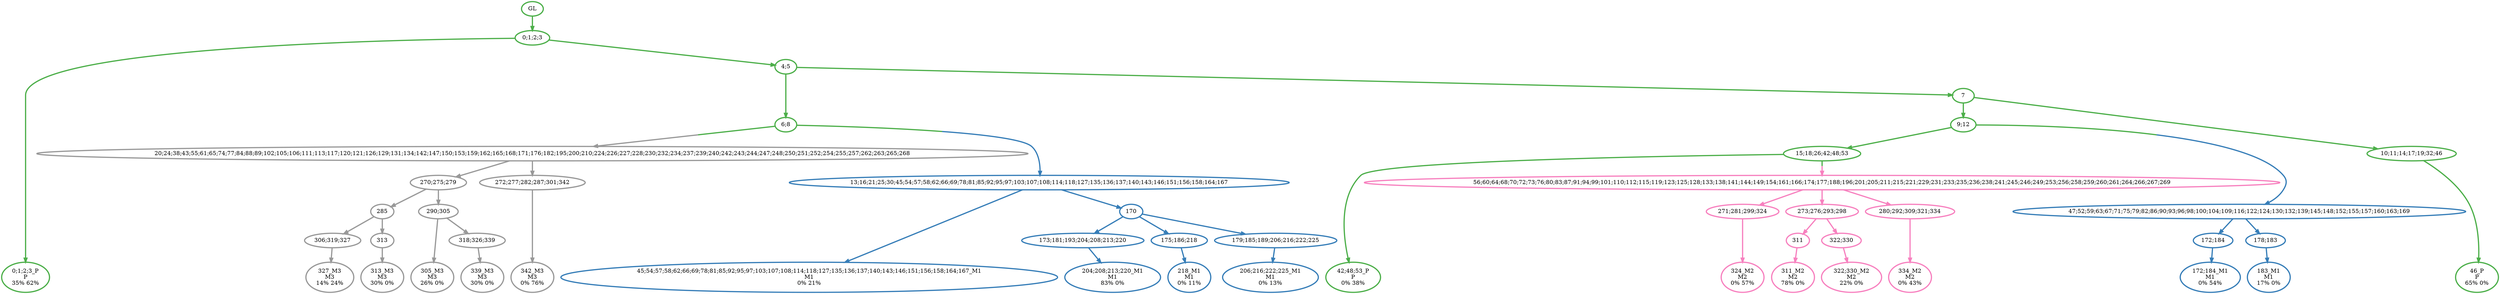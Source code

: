 digraph T {
	{
		rank=same
		45 [penwidth=3,colorscheme=set19,color=3,label="0;1;2;3_P\nP\n35% 62%"]
		39 [penwidth=3,colorscheme=set19,color=3,label="42;48;53_P\nP\n0% 38%"]
		37 [penwidth=3,colorscheme=set19,color=3,label="46_P\nP\n65% 0%"]
		36 [penwidth=3,colorscheme=set19,color=2,label="45;54;57;58;62;66;69;78;81;85;92;95;97;103;107;108;114;118;127;135;136;137;140;143;146;151;156;158;164;167_M1\nM1\n0% 21%"]
		33 [penwidth=3,colorscheme=set19,color=2,label="204;208;213;220_M1\nM1\n83% 0%"]
		31 [penwidth=3,colorscheme=set19,color=2,label="218_M1\nM1\n0% 11%"]
		29 [penwidth=3,colorscheme=set19,color=2,label="206;216;222;225_M1\nM1\n0% 13%"]
		27 [penwidth=3,colorscheme=set19,color=2,label="172;184_M1\nM1\n0% 54%"]
		25 [penwidth=3,colorscheme=set19,color=2,label="183_M1\nM1\n17% 0%"]
		23 [penwidth=3,colorscheme=set19,color=8,label="324_M2\nM2\n0% 57%"]
		20 [penwidth=3,colorscheme=set19,color=8,label="311_M2\nM2\n78% 0%"]
		18 [penwidth=3,colorscheme=set19,color=8,label="322;330_M2\nM2\n22% 0%"]
		16 [penwidth=3,colorscheme=set19,color=8,label="334_M2\nM2\n0% 43%"]
		12 [penwidth=3,colorscheme=set19,color=9,label="327_M3\nM3\n14% 24%"]
		10 [penwidth=3,colorscheme=set19,color=9,label="313_M3\nM3\n30% 0%"]
		8 [penwidth=3,colorscheme=set19,color=9,label="305_M3\nM3\n26% 0%"]
		6 [penwidth=3,colorscheme=set19,color=9,label="339_M3\nM3\n30% 0%"]
		4 [penwidth=3,colorscheme=set19,color=9,label="342_M3\nM3\n0% 76%"]
	}
	47 [penwidth=3,colorscheme=set19,color=3,label="GL"]
	46 [penwidth=3,colorscheme=set19,color=3,label="0;1;2;3"]
	44 [penwidth=3,colorscheme=set19,color=3,label="4;5"]
	43 [penwidth=3,colorscheme=set19,color=3,label="6;8"]
	42 [penwidth=3,colorscheme=set19,color=3,label="7"]
	41 [penwidth=3,colorscheme=set19,color=3,label="9;12"]
	40 [penwidth=3,colorscheme=set19,color=3,label="15;18;26;42;48;53"]
	38 [penwidth=3,colorscheme=set19,color=3,label="10;11;14;17;19;32;46"]
	35 [penwidth=3,colorscheme=set19,color=2,label="170"]
	34 [penwidth=3,colorscheme=set19,color=2,label="173;181;193;204;208;213;220"]
	32 [penwidth=3,colorscheme=set19,color=2,label="175;186;218"]
	30 [penwidth=3,colorscheme=set19,color=2,label="179;185;189;206;216;222;225"]
	28 [penwidth=3,colorscheme=set19,color=2,label="172;184"]
	26 [penwidth=3,colorscheme=set19,color=2,label="178;183"]
	24 [penwidth=3,colorscheme=set19,color=8,label="271;281;299;324"]
	22 [penwidth=3,colorscheme=set19,color=8,label="273;276;293;298"]
	21 [penwidth=3,colorscheme=set19,color=8,label="311"]
	19 [penwidth=3,colorscheme=set19,color=8,label="322;330"]
	17 [penwidth=3,colorscheme=set19,color=8,label="280;292;309;321;334"]
	15 [penwidth=3,colorscheme=set19,color=9,label="270;275;279"]
	14 [penwidth=3,colorscheme=set19,color=9,label="285"]
	13 [penwidth=3,colorscheme=set19,color=9,label="306;319;327"]
	11 [penwidth=3,colorscheme=set19,color=9,label="313"]
	9 [penwidth=3,colorscheme=set19,color=9,label="290;305"]
	7 [penwidth=3,colorscheme=set19,color=9,label="318;326;339"]
	5 [penwidth=3,colorscheme=set19,color=9,label="272;277;282;287;301;342"]
	3 [penwidth=3,colorscheme=set19,color=9,label="20;24;38;43;55;61;65;74;77;84;88;89;102;105;106;111;113;117;120;121;126;129;131;134;142;147;150;153;159;162;165;168;171;176;182;195;200;210;224;226;227;228;230;232;234;237;239;240;242;243;244;247;248;250;251;252;254;255;257;262;263;265;268"]
	2 [penwidth=3,colorscheme=set19,color=8,label="56;60;64;68;70;72;73;76;80;83;87;91;94;99;101;110;112;115;119;123;125;128;133;138;141;144;149;154;161;166;174;177;188;196;201;205;211;215;221;229;231;233;235;236;238;241;245;246;249;253;256;258;259;260;261;264;266;267;269"]
	1 [penwidth=3,colorscheme=set19,color=2,label="13;16;21;25;30;45;54;57;58;62;66;69;78;81;85;92;95;97;103;107;108;114;118;127;135;136;137;140;143;146;151;156;158;164;167"]
	0 [penwidth=3,colorscheme=set19,color=2,label="47;52;59;63;67;71;75;79;82;86;90;93;96;98;100;104;109;116;122;124;130;132;139;145;148;152;155;157;160;163;169"]
	47 -> 46 [penwidth=3,colorscheme=set19,color=3]
	46 -> 45 [penwidth=3,colorscheme=set19,color=3]
	46 -> 44 [penwidth=3,colorscheme=set19,color=3]
	44 -> 43 [penwidth=3,colorscheme=set19,color=3]
	44 -> 42 [penwidth=3,colorscheme=set19,color=3]
	43 -> 3 [penwidth=3,colorscheme=set19,color="3;0.5:9"]
	43 -> 1 [penwidth=3,colorscheme=set19,color="3;0.5:2"]
	42 -> 41 [penwidth=3,colorscheme=set19,color=3]
	42 -> 38 [penwidth=3,colorscheme=set19,color=3]
	41 -> 40 [penwidth=3,colorscheme=set19,color=3]
	41 -> 0 [penwidth=3,colorscheme=set19,color="3;0.5:2"]
	40 -> 39 [penwidth=3,colorscheme=set19,color=3]
	40 -> 2 [penwidth=3,colorscheme=set19,color="3;0.5:8"]
	38 -> 37 [penwidth=3,colorscheme=set19,color=3]
	35 -> 30 [penwidth=3,colorscheme=set19,color=2]
	35 -> 32 [penwidth=3,colorscheme=set19,color=2]
	35 -> 34 [penwidth=3,colorscheme=set19,color=2]
	34 -> 33 [penwidth=3,colorscheme=set19,color=2]
	32 -> 31 [penwidth=3,colorscheme=set19,color=2]
	30 -> 29 [penwidth=3,colorscheme=set19,color=2]
	28 -> 27 [penwidth=3,colorscheme=set19,color=2]
	26 -> 25 [penwidth=3,colorscheme=set19,color=2]
	24 -> 23 [penwidth=3,colorscheme=set19,color=8]
	22 -> 21 [penwidth=3,colorscheme=set19,color=8]
	22 -> 19 [penwidth=3,colorscheme=set19,color=8]
	21 -> 20 [penwidth=3,colorscheme=set19,color=8]
	19 -> 18 [penwidth=3,colorscheme=set19,color=8]
	17 -> 16 [penwidth=3,colorscheme=set19,color=8]
	15 -> 14 [penwidth=3,colorscheme=set19,color=9]
	15 -> 9 [penwidth=3,colorscheme=set19,color=9]
	14 -> 11 [penwidth=3,colorscheme=set19,color=9]
	14 -> 13 [penwidth=3,colorscheme=set19,color=9]
	13 -> 12 [penwidth=3,colorscheme=set19,color=9]
	11 -> 10 [penwidth=3,colorscheme=set19,color=9]
	9 -> 8 [penwidth=3,colorscheme=set19,color=9]
	9 -> 7 [penwidth=3,colorscheme=set19,color=9]
	7 -> 6 [penwidth=3,colorscheme=set19,color=9]
	5 -> 4 [penwidth=3,colorscheme=set19,color=9]
	3 -> 15 [penwidth=3,colorscheme=set19,color=9]
	3 -> 5 [penwidth=3,colorscheme=set19,color=9]
	2 -> 24 [penwidth=3,colorscheme=set19,color=8]
	2 -> 22 [penwidth=3,colorscheme=set19,color=8]
	2 -> 17 [penwidth=3,colorscheme=set19,color=8]
	1 -> 36 [penwidth=3,colorscheme=set19,color=2]
	1 -> 35 [penwidth=3,colorscheme=set19,color=2]
	0 -> 28 [penwidth=3,colorscheme=set19,color=2]
	0 -> 26 [penwidth=3,colorscheme=set19,color=2]
}
